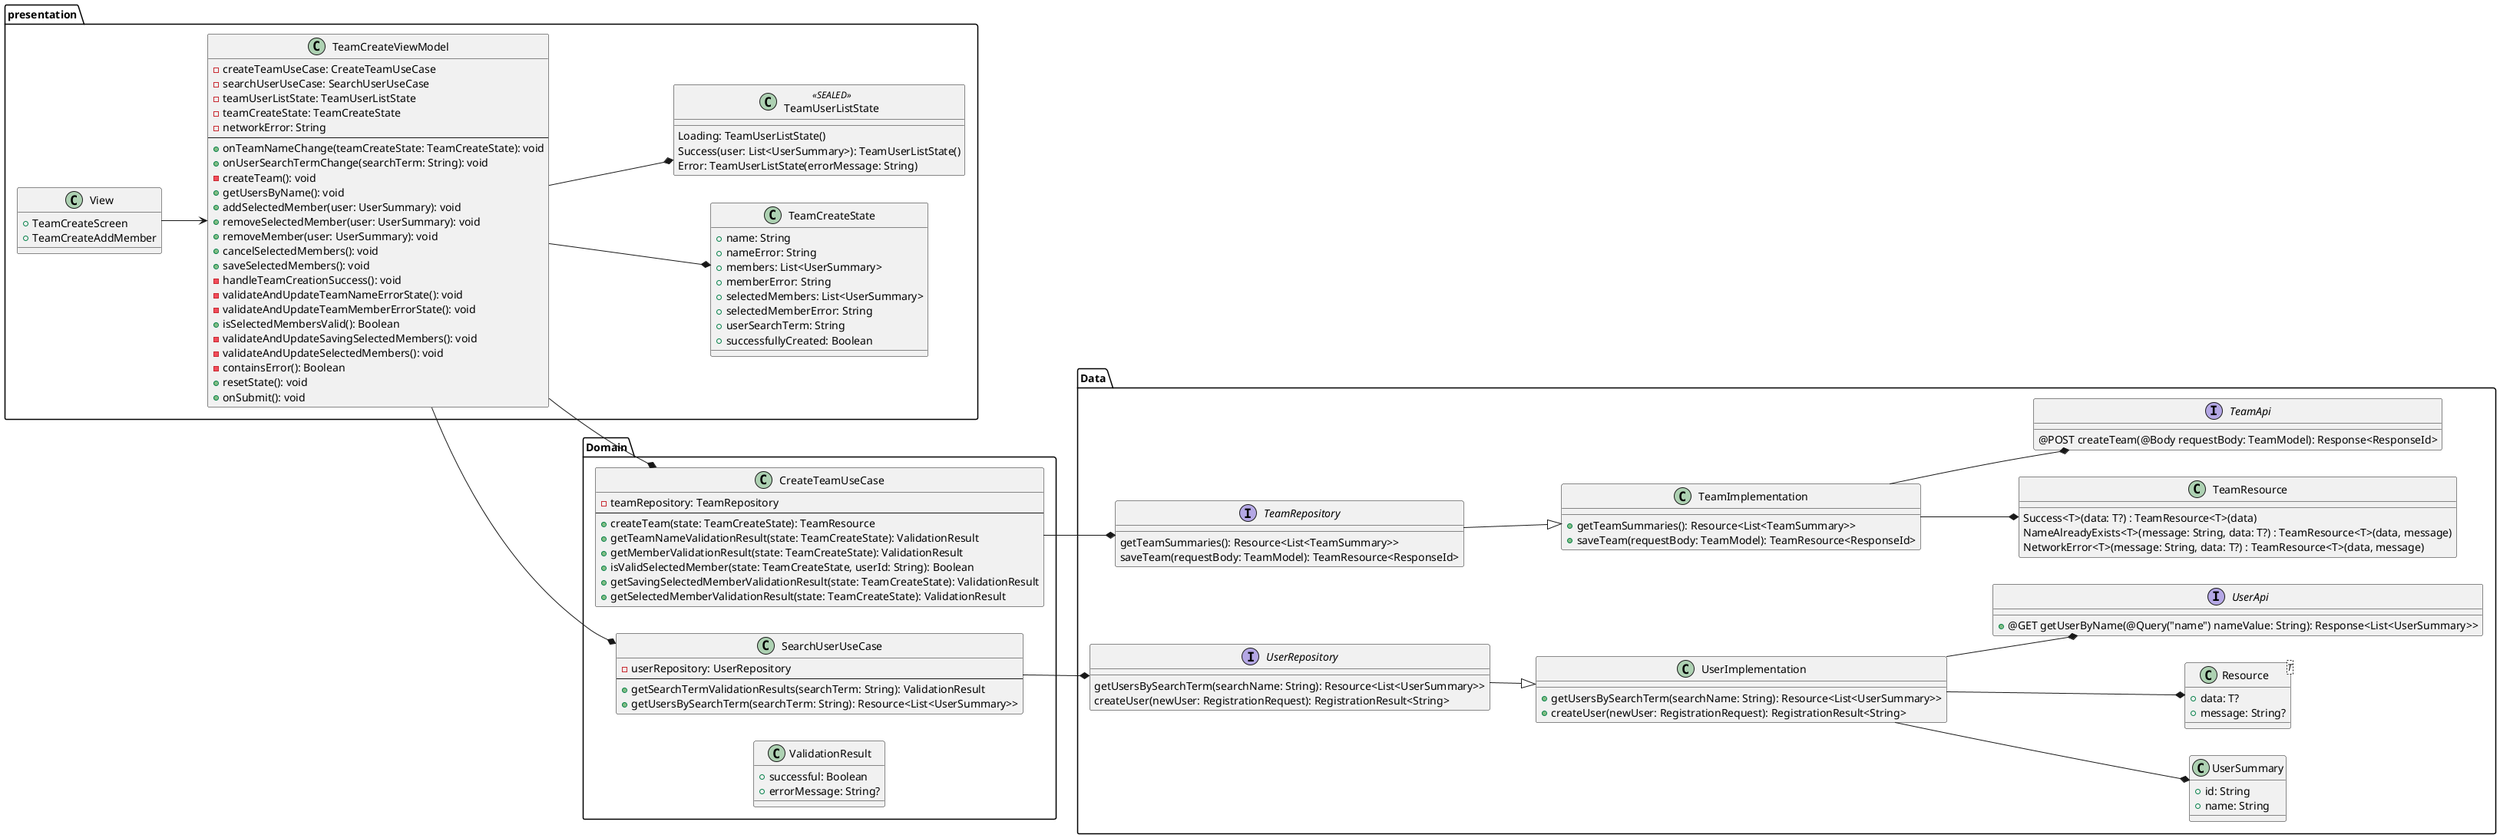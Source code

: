 @startuml

left to right direction

package presentation <<Folder>> {
    class View  {
        + TeamCreateScreen
        + TeamCreateAddMember
    }
    class TeamCreateViewModel {
      - createTeamUseCase: CreateTeamUseCase
      - searchUserUseCase: SearchUserUseCase
      - teamUserListState: TeamUserListState
      - teamCreateState: TeamCreateState
      - networkError: String
      --
      + onTeamNameChange(teamCreateState: TeamCreateState): void
      + onUserSearchTermChange(searchTerm: String): void
      - createTeam(): void
      + getUsersByName(): void
      + addSelectedMember(user: UserSummary): void
      + removeSelectedMember(user: UserSummary): void
      + removeMember(user: UserSummary): void
      + cancelSelectedMembers(): void
      + saveSelectedMembers(): void
      - handleTeamCreationSuccess(): void
      - validateAndUpdateTeamNameErrorState(): void
      - validateAndUpdateTeamMemberErrorState(): void
      + isSelectedMembersValid(): Boolean
      - validateAndUpdateSavingSelectedMembers(): void
      - validateAndUpdateSelectedMembers(): void
      - containsError(): Boolean
      + resetState(): void
      + onSubmit(): void
    }

    class TeamCreateState {
      + name: String
      + nameError: String
      + members: List<UserSummary>
      + memberError: String
      + selectedMembers: List<UserSummary>
      + selectedMemberError: String
      + userSearchTerm: String
      + successfullyCreated: Boolean
    }

    class TeamUserListState<<SEALED>> {
        Loading: TeamUserListState()
        Success(user: List<UserSummary>): TeamUserListState()
        Error: TeamUserListState(errorMessage: String)
    }
}

package Domain <<Folder>> {
    class CreateTeamUseCase {
      - teamRepository: TeamRepository
      --
      + createTeam(state: TeamCreateState): TeamResource
      + getTeamNameValidationResult(state: TeamCreateState): ValidationResult
      + getMemberValidationResult(state: TeamCreateState): ValidationResult
      + isValidSelectedMember(state: TeamCreateState, userId: String): Boolean
      + getSavingSelectedMemberValidationResult(state: TeamCreateState): ValidationResult
      + getSelectedMemberValidationResult(state: TeamCreateState): ValidationResult
    }

    class SearchUserUseCase {
      - userRepository: UserRepository
      --
      + getSearchTermValidationResults(searchTerm: String): ValidationResult
      + getUsersBySearchTerm(searchTerm: String): Resource<List<UserSummary>>
    }

    class ValidationResult {
      + successful: Boolean
      + errorMessage: String?
    }
}

package Data <<Folder>> {
    class UserSummary {
      + id: String
      + name: String
    }

    class Resource<T> {
      + data: T?
      + message: String?
    }

    class TeamResource {
        Success<T>(data: T?) : TeamResource<T>(data)
        NameAlreadyExists<T>(message: String, data: T?) : TeamResource<T>(data, message)
        NetworkError<T>(message: String, data: T?) : TeamResource<T>(data, message)
    }

    interface TeamRepository {
        getTeamSummaries(): Resource<List<TeamSummary>>
        saveTeam(requestBody: TeamModel): TeamResource<ResponseId>
    }

    interface UserRepository {
        getUsersBySearchTerm(searchName: String): Resource<List<UserSummary>>
        createUser(newUser: RegistrationRequest): RegistrationResult<String>
    }

    class TeamImplementation {
        +getTeamSummaries(): Resource<List<TeamSummary>>
        +saveTeam(requestBody: TeamModel): TeamResource<ResponseId>
    }

    class UserImplementation {
        +getUsersBySearchTerm(searchName: String): Resource<List<UserSummary>>
        +createUser(newUser: RegistrationRequest): RegistrationResult<String>
    }

    interface UserApi {
        + @GET getUserByName(@Query("name") nameValue: String): Response<List<UserSummary>>
    }

    interface TeamApi {
        @POST createTeam(@Body requestBody: TeamModel): Response<ResponseId>
    }
}

View --> TeamCreateViewModel
TeamCreateViewModel --* CreateTeamUseCase
TeamCreateViewModel --* SearchUserUseCase
TeamCreateViewModel --* TeamCreateState
TeamCreateViewModel --* TeamUserListState

CreateTeamUseCase --* TeamRepository
SearchUserUseCase --* UserRepository

TeamRepository --|> TeamImplementation
UserRepository --|> UserImplementation

TeamImplementation --* TeamApi
TeamImplementation --* TeamResource
UserImplementation --* UserApi
UserImplementation --* Resource
UserImplementation --* UserSummary
@enduml
